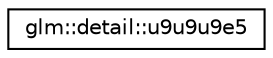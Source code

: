 digraph "Graphical Class Hierarchy"
{
 // LATEX_PDF_SIZE
  edge [fontname="Helvetica",fontsize="10",labelfontname="Helvetica",labelfontsize="10"];
  node [fontname="Helvetica",fontsize="10",shape=record];
  rankdir="LR";
  Node0 [label="glm::detail::u9u9u9e5",height=0.2,width=0.4,color="black", fillcolor="white", style="filled",URL="$unionglm_1_1detail_1_1u9u9u9e5.html",tooltip=" "];
}
